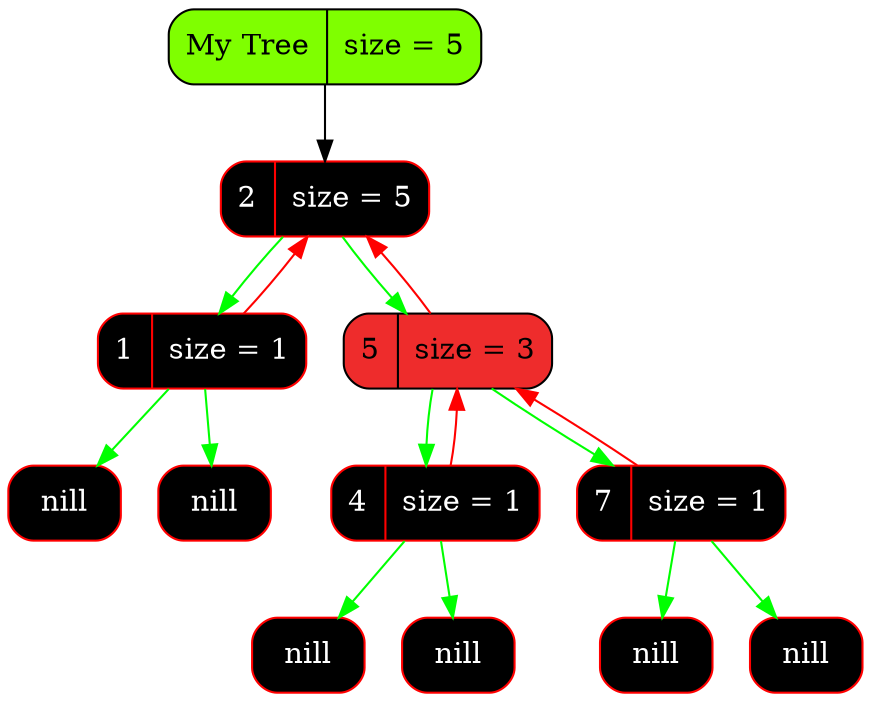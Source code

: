 digraph Tree
{
   rankdir = HR;
   node[fontsize=14];
   edge[color="black",fontcolor="blue",fontsize=12];
   tree[shape = Mrecord, style = filled, fillcolor = "chartreuse1", label = "My Tree | size = 5"];
   "0x137606750"[shape = Mrecord, color = "red", style = filled, fontcolor = "white", fillcolor = "black",   label = " <value> 2 | size = 5"];
  "0x137606750" -> "0x137704080" [color = "green"];
  "0x137704080" -> "0x137606750" [color = "red"];
  "0x137606750" -> "0x1377041e0" [color = "green"];
  "0x1377041e0" -> "0x137606750" [color = "red"];
   "0x137704080"[shape = Mrecord, color = "red", style = filled, fontcolor = "white", fillcolor = "black",   label = " <value> 1 | size = 1"];
   "0x137704080left"[shape = Mrecord, color = "red", style = filled, fontcolor = "white", fillcolor = "black",   label = " <value> nill"];
  "0x137704080" -> "0x137704080left" [color = "green"];
   "0x137704080right"[shape = Mrecord, color = "red", style = filled, fontcolor = "white", fillcolor = "black",   label = " <value> nill"];
  "0x137704080" -> "0x137704080right" [color = "green"];
  "0x1377041e0"[shape = Mrecord, color = "black", style = filled, fillcolor = "firebrick2",   label = " <value> 5 | size = 3"];
  "0x1377041e0" -> "0x137704180" [color = "green"];
  "0x137704180" -> "0x1377041e0" [color = "red"];
  "0x1377041e0" -> "0x1377041b0" [color = "green"];
  "0x1377041b0" -> "0x1377041e0" [color = "red"];
   "0x137704180"[shape = Mrecord, color = "red", style = filled, fontcolor = "white", fillcolor = "black",   label = " <value> 4 | size = 1"];
   "0x137704180left"[shape = Mrecord, color = "red", style = filled, fontcolor = "white", fillcolor = "black",   label = " <value> nill"];
  "0x137704180" -> "0x137704180left" [color = "green"];
   "0x137704180right"[shape = Mrecord, color = "red", style = filled, fontcolor = "white", fillcolor = "black",   label = " <value> nill"];
  "0x137704180" -> "0x137704180right" [color = "green"];
   "0x1377041b0"[shape = Mrecord, color = "red", style = filled, fontcolor = "white", fillcolor = "black",   label = " <value> 7 | size = 1"];
   "0x1377041b0left"[shape = Mrecord, color = "red", style = filled, fontcolor = "white", fillcolor = "black",   label = " <value> nill"];
  "0x1377041b0" -> "0x1377041b0left" [color = "green"];
   "0x1377041b0right"[shape = Mrecord, color = "red", style = filled, fontcolor = "white", fillcolor = "black",   label = " <value> nill"];
  "0x1377041b0" -> "0x1377041b0right" [color = "green"];
   tree -> "0x137606750" [color = "gray0"];
}
